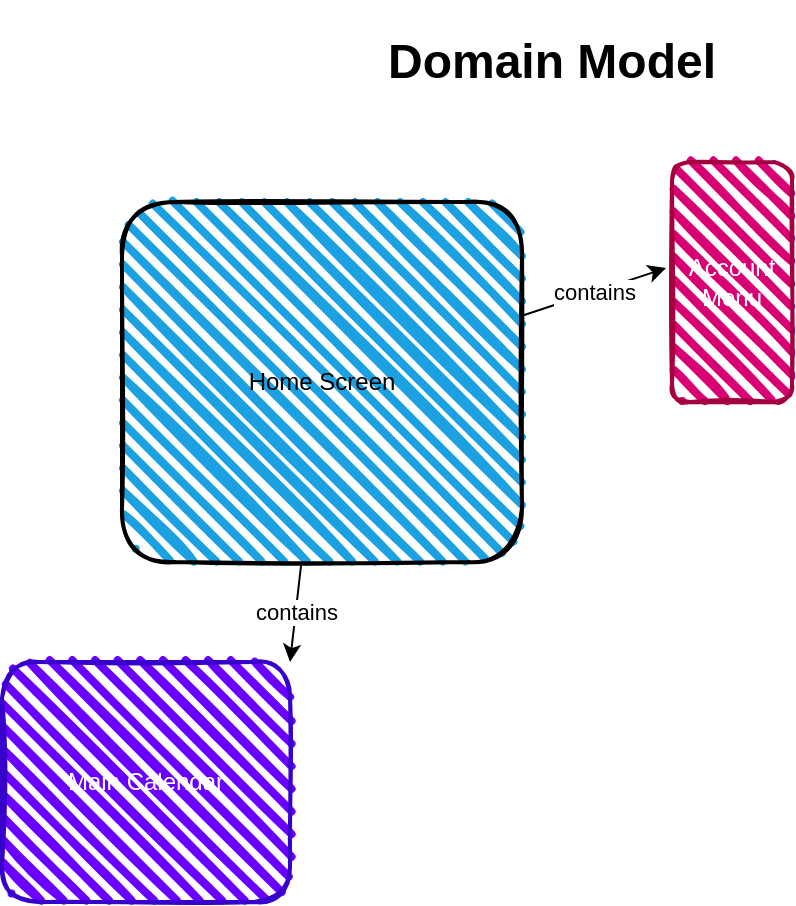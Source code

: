 <mxfile>
    <diagram id="arcvdSS6A6WEywoYYfxw" name="Page-1">
        <mxGraphModel dx="544" dy="679" grid="1" gridSize="10" guides="1" tooltips="1" connect="1" arrows="1" fold="1" page="1" pageScale="1" pageWidth="827" pageHeight="1169" math="0" shadow="0">
            <root>
                <mxCell id="0"/>
                <mxCell id="1" parent="0"/>
                <mxCell id="2" value="&lt;h1&gt;Domain Model&lt;/h1&gt;" style="text;html=1;strokeColor=none;fillColor=none;align=center;verticalAlign=middle;whiteSpace=wrap;rounded=0;" parent="1" vertex="1">
                    <mxGeometry x="280" y="10" width="210" height="40" as="geometry"/>
                </mxCell>
                <mxCell id="9" value="contains" style="edgeStyle=none;html=1;entryX=1;entryY=0;entryDx=0;entryDy=0;" parent="1" source="5" target="8" edge="1">
                    <mxGeometry relative="1" as="geometry"/>
                </mxCell>
                <mxCell id="18" value="contains" style="edgeStyle=none;html=1;entryX=-0.05;entryY=0.442;entryDx=0;entryDy=0;entryPerimeter=0;" parent="1" source="5" target="17" edge="1">
                    <mxGeometry relative="1" as="geometry"/>
                </mxCell>
                <mxCell id="5" value="Home Screen" style="rounded=1;whiteSpace=wrap;html=1;strokeWidth=2;fillWeight=4;hachureGap=8;hachureAngle=45;fillColor=#1ba1e2;sketch=1;" parent="1" vertex="1">
                    <mxGeometry x="170" y="100" width="200" height="180" as="geometry"/>
                </mxCell>
                <mxCell id="8" value="Main Calendar" style="rounded=1;whiteSpace=wrap;html=1;strokeWidth=2;fillWeight=4;hachureGap=8;hachureAngle=45;fillColor=#6a00ff;sketch=1;strokeColor=#3700CC;fontColor=#ffffff;" parent="1" vertex="1">
                    <mxGeometry x="110" y="330" width="144" height="120" as="geometry"/>
                </mxCell>
                <mxCell id="17" value="Account Menu" style="rounded=1;whiteSpace=wrap;html=1;strokeWidth=2;fillWeight=4;hachureGap=8;hachureAngle=45;fillColor=#d80073;sketch=1;strokeColor=#A50040;fontColor=#ffffff;" parent="1" vertex="1">
                    <mxGeometry x="445" y="80" width="60" height="120" as="geometry"/>
                </mxCell>
            </root>
        </mxGraphModel>
    </diagram>
</mxfile>